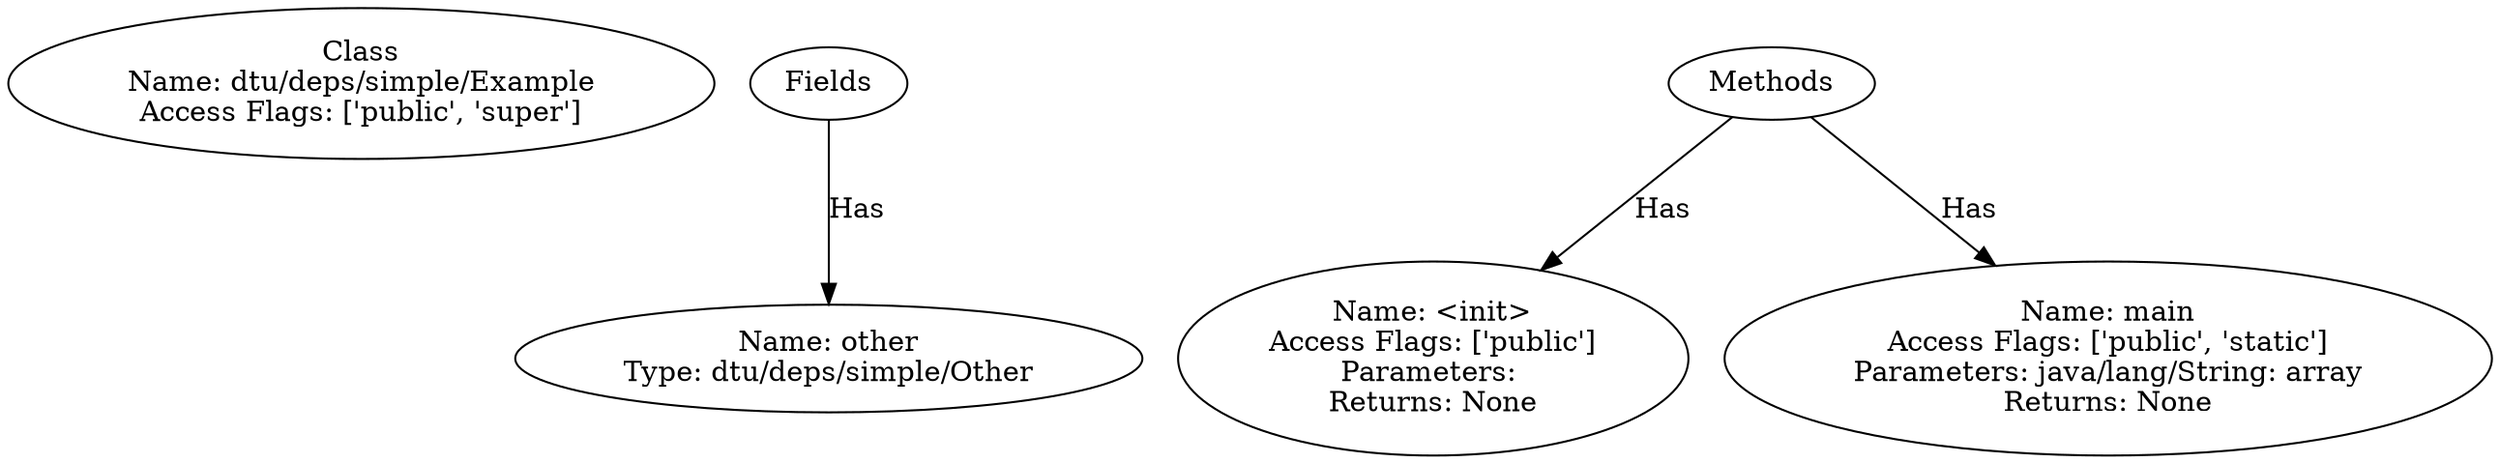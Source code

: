 digraph ClassDetails {
	Class [label="Class
Name: dtu/deps/simple/Example
Access Flags: ['public', 'super']"]
	Fields [label=Fields]
	Field_other [label="Name: other
Type: dtu/deps/simple/Other"]
	Fields -> Field_other [label=Has]
	Methods [label=Methods]
	"Method_<init>" [label="Name: <init>
Access Flags: ['public']
Parameters: 
Returns: None"]
	Methods -> "Method_<init>" [label=Has]
	Method_main [label="Name: main
Access Flags: ['public', 'static']
Parameters: java/lang/String: array
Returns: None"]
	Methods -> Method_main [label=Has]
}
